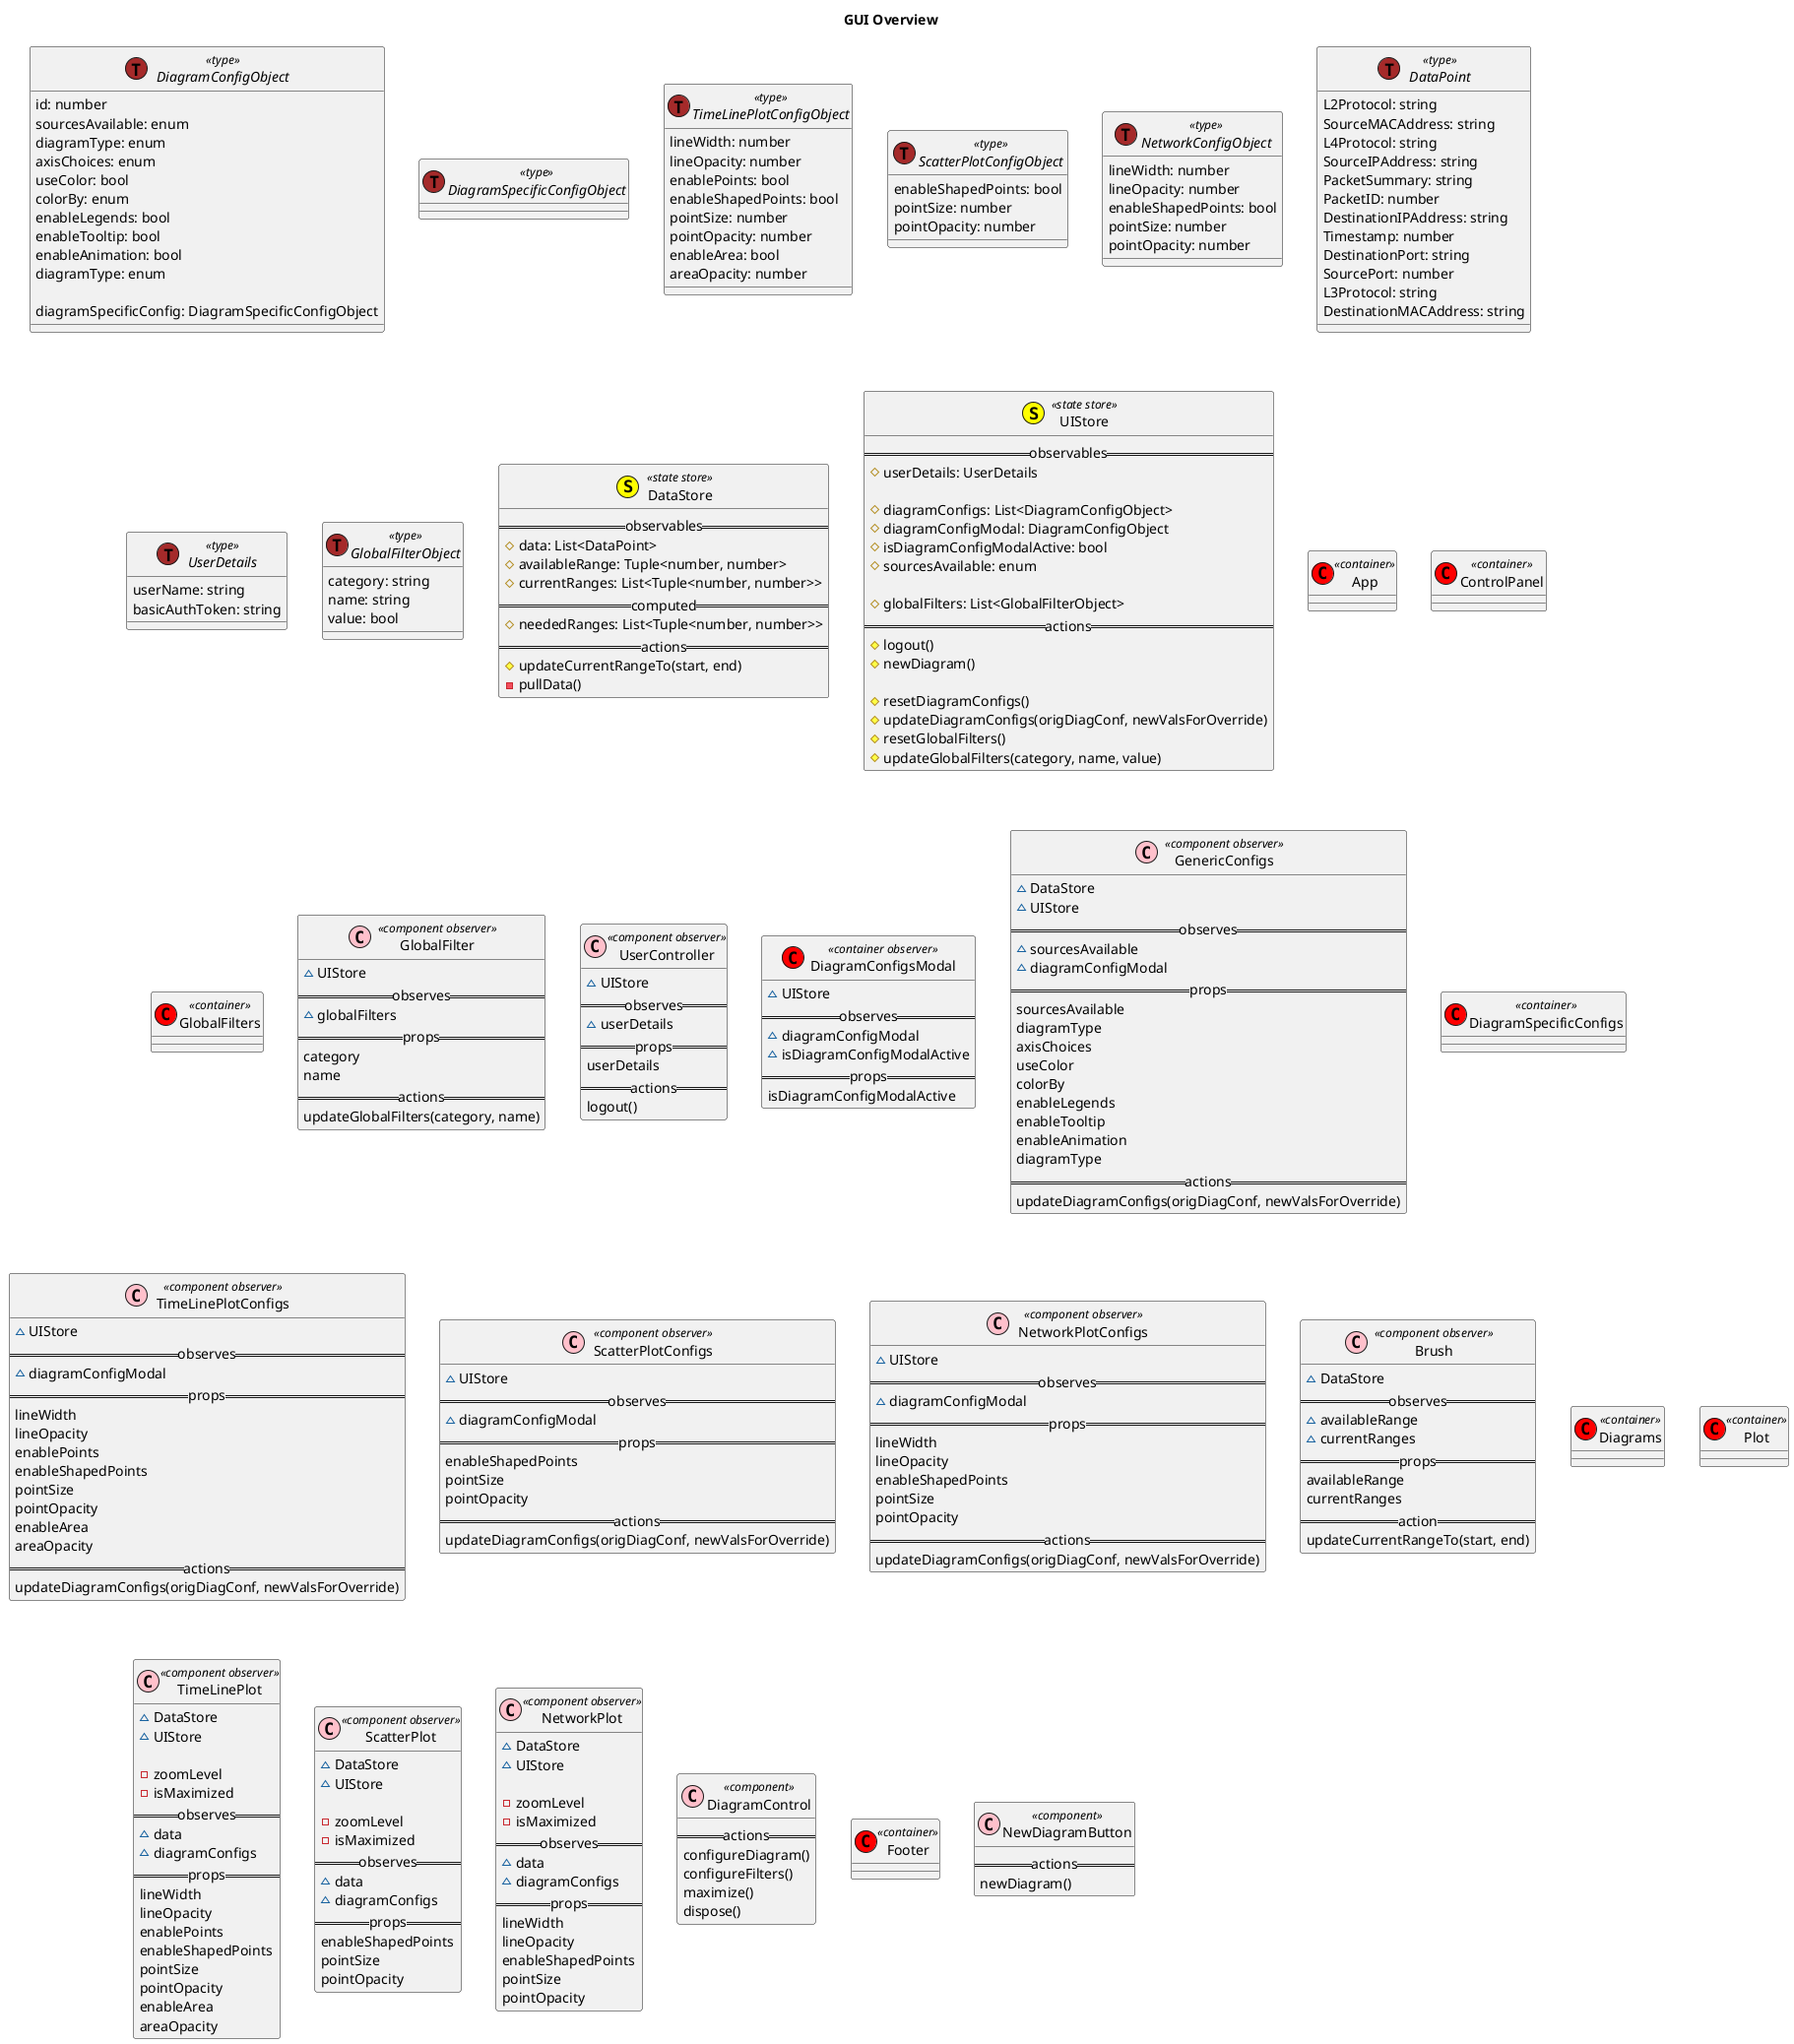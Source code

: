 @startuml
title GUI Overview

interface DiagramConfigObject << (T,brown) type >> {
  id: number
  sourcesAvailable: enum
  diagramType: enum
  axisChoices: enum
  useColor: bool
  colorBy: enum
  enableLegends: bool
  enableTooltip: bool
  enableAnimation: bool
  diagramType: enum

  diagramSpecificConfig: DiagramSpecificConfigObject
}

interface DiagramSpecificConfigObject << (T,brown) type >> {
}

interface TimeLinePlotConfigObject << (T,brown) type >> {
  lineWidth: number
  lineOpacity: number
  enablePoints: bool
  enableShapedPoints: bool
  pointSize: number
  pointOpacity: number
  enableArea: bool
  areaOpacity: number
}

interface ScatterPlotConfigObject << (T,brown) type >> {
  enableShapedPoints: bool
  pointSize: number
  pointOpacity: number
}

interface NetworkConfigObject << (T,brown) type >> {
  lineWidth: number
  lineOpacity: number
  enableShapedPoints: bool
  pointSize: number
  pointOpacity: number
}

interface DataPoint << (T,brown) type >> {
  L2Protocol: string
  SourceMACAddress: string
  L4Protocol: string
  SourceIPAddress: string
  PacketSummary: string
  PacketID: number
  DestinationIPAddress: string
  Timestamp: number
  DestinationPort: string
  SourcePort: number
  L3Protocol: string
  DestinationMACAddress: string
}

interface UserDetails << (T,brown) type >> {
  userName: string
  basicAuthToken: string
}

interface GlobalFilterObject << (T,brown) type >> {
  category: string
  name: string
  value: bool
}

class DataStore << (S,Yellow) state store >> {
  ==observables==
  # data: List<DataPoint>
  # availableRange: Tuple<number, number>
  # currentRanges: List<Tuple<number, number>>
  ==computed==
  # neededRanges: List<Tuple<number, number>>
  ==actions==
  # updateCurrentRangeTo(start, end)
  - pullData()
}

class UIStore << (S,Yellow) state store >> {
  ==observables==
  # userDetails: UserDetails

  # diagramConfigs: List<DiagramConfigObject>
  # diagramConfigModal: DiagramConfigObject
  # isDiagramConfigModalActive: bool
  # sourcesAvailable: enum

  # globalFilters: List<GlobalFilterObject>
  ==actions==
  # logout()
  # newDiagram()

  # resetDiagramConfigs()
  # updateDiagramConfigs(origDiagConf, newValsForOverride)
  # resetGlobalFilters()
  # updateGlobalFilters(category, name, value)
}

class App << (C,red) container >> {
}

class ControlPanel << (C,red) container >> {
}

class GlobalFilters << (C,red) container >> {
}

class GlobalFilter << (C,pink) component observer >> {
  ~ UIStore
  ==observes==
  ~ globalFilters
  ==props==
  category
  name
  ==actions==
  updateGlobalFilters(category, name)
}

class UserController << (C,pink) component observer >> {
  ~ UIStore
  ==observes==
  ~ userDetails
  ==props==
  userDetails
  ==actions==
  logout()
}

class DiagramConfigsModal << (C,red) container observer >> {
  ~ UIStore
  ==observes==
  ~ diagramConfigModal
  ~ isDiagramConfigModalActive
  ==props==
  isDiagramConfigModalActive
}

class GenericConfigs << (C,pink) component observer >> {
  ~ DataStore
  ~ UIStore
  ==observes==
  ~ sourcesAvailable
  ~ diagramConfigModal
  ==props==
  sourcesAvailable
  diagramType
  axisChoices
  useColor
  colorBy
  enableLegends
  enableTooltip
  enableAnimation
  diagramType
  ==actions==
  updateDiagramConfigs(origDiagConf, newValsForOverride)
}

class DiagramSpecificConfigs << (C,red) container >> {
}

class TimeLinePlotConfigs  << (C,pink) component observer >> {
  ~ UIStore
  ==observes==
  ~ diagramConfigModal
  ==props==
  lineWidth
  lineOpacity
  enablePoints
  enableShapedPoints
  pointSize
  pointOpacity
  enableArea
  areaOpacity
  ==actions==
  updateDiagramConfigs(origDiagConf, newValsForOverride)
}

class ScatterPlotConfigs  << (C,pink) component observer >> {
  ~ UIStore
  ==observes==
  ~ diagramConfigModal
  ==props==
  enableShapedPoints
  pointSize
  pointOpacity
  ==actions==
  updateDiagramConfigs(origDiagConf, newValsForOverride)
}

class NetworkPlotConfigs  << (C,pink) component observer >> {
  ~ UIStore
  ==observes==
  ~ diagramConfigModal
  ==props==
  lineWidth
  lineOpacity
  enableShapedPoints
  pointSize
  pointOpacity
  ==actions==
  updateDiagramConfigs(origDiagConf, newValsForOverride)
}

class Brush << (C,pink) component observer >> {
  ~ DataStore
  ==observes==
  ~ availableRange
  ~ currentRanges
  ==props==
  availableRange
  currentRanges
  ==action==
  updateCurrentRangeTo(start, end)
}

class Diagrams << (C,red) container >> {
}

class Plot << (C,red) container >> {
}

class TimeLinePlot  << (C,pink) component observer >> {
  ~ DataStore
  ~ UIStore

  - zoomLevel
  - isMaximized
  ==observes==
  ~ data
  ~ diagramConfigs
  ==props==
  lineWidth
  lineOpacity
  enablePoints
  enableShapedPoints
  pointSize
  pointOpacity
  enableArea
  areaOpacity
}

class ScatterPlot  << (C,pink) component observer >> {
  ~ DataStore
  ~ UIStore

  - zoomLevel
  - isMaximized
  ==observes==
  ~ data
  ~ diagramConfigs
  ==props==
  enableShapedPoints
  pointSize
  pointOpacity
}

class NetworkPlot  << (C,pink) component observer >> {
  ~ DataStore
  ~ UIStore

  - zoomLevel
  - isMaximized
  ==observes==
  ~ data
  ~ diagramConfigs
  ==props==
  lineWidth
  lineOpacity
  enableShapedPoints
  pointSize
  pointOpacity
}

class DiagramControl << (C,pink) component >> {
  ==actions==
  configureDiagram()
  configureFilters()
  maximize()
  dispose()
}

class Footer << (C,red) container >> {
}

class NewDiagramButton << (C,pink) component >> {
  ==actions==
  newDiagram()
}

@enduml
